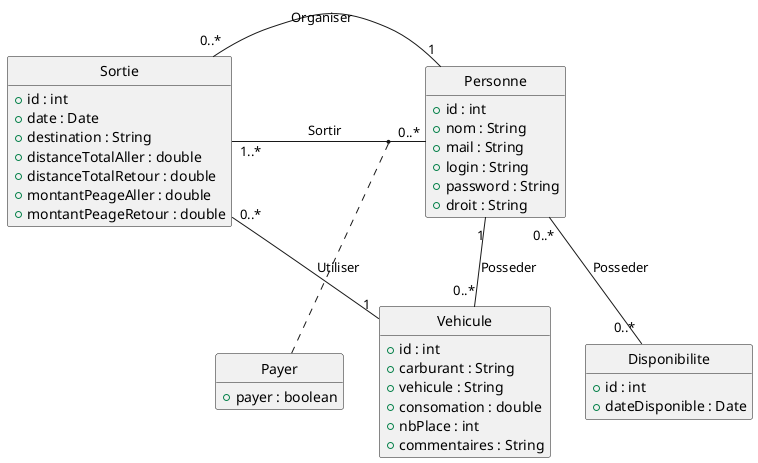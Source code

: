 @startuml
	
	hide circles
	hide methods
	
	class Sortie {
		+ id : int
		+ date : Date
		+ destination : String
		+ distanceTotalAller : double
		+ distanceTotalRetour : double
		+ montantPeageAller : double
		+ montantPeageRetour : double			
	}
	
	class Vehicule {
		+ id : int
		+ carburant : String
		+ vehicule : String
		+ consomation : double
		+ nbPlace : int
		+ commentaires : String
	}
	
	class Personne {
		+ id : int
		+ nom : String
		+ mail : String
		+ login : String
		+ password : String
		+ droit : String
	}
	
	class Payer {
		+ payer : boolean
	}
	
	class Disponibilite {
		+ id : int
		+ dateDisponible : Date 
	}
	
	
	
	Sortie "0..*"--"1" Vehicule : Utiliser
	Sortie "0..*"-l-"1..*" Personne : "                 Sortir        "
	(Personne, Sortie) .. Payer
	
	Personne "1"-r-"0..*" Sortie : "      Organiser          "
	Personne "1"--"0..*" Vehicule : "Posseder"
	Personne "0..*"--"0..*" Disponibilite : Posseder
	
	
	
@enduml